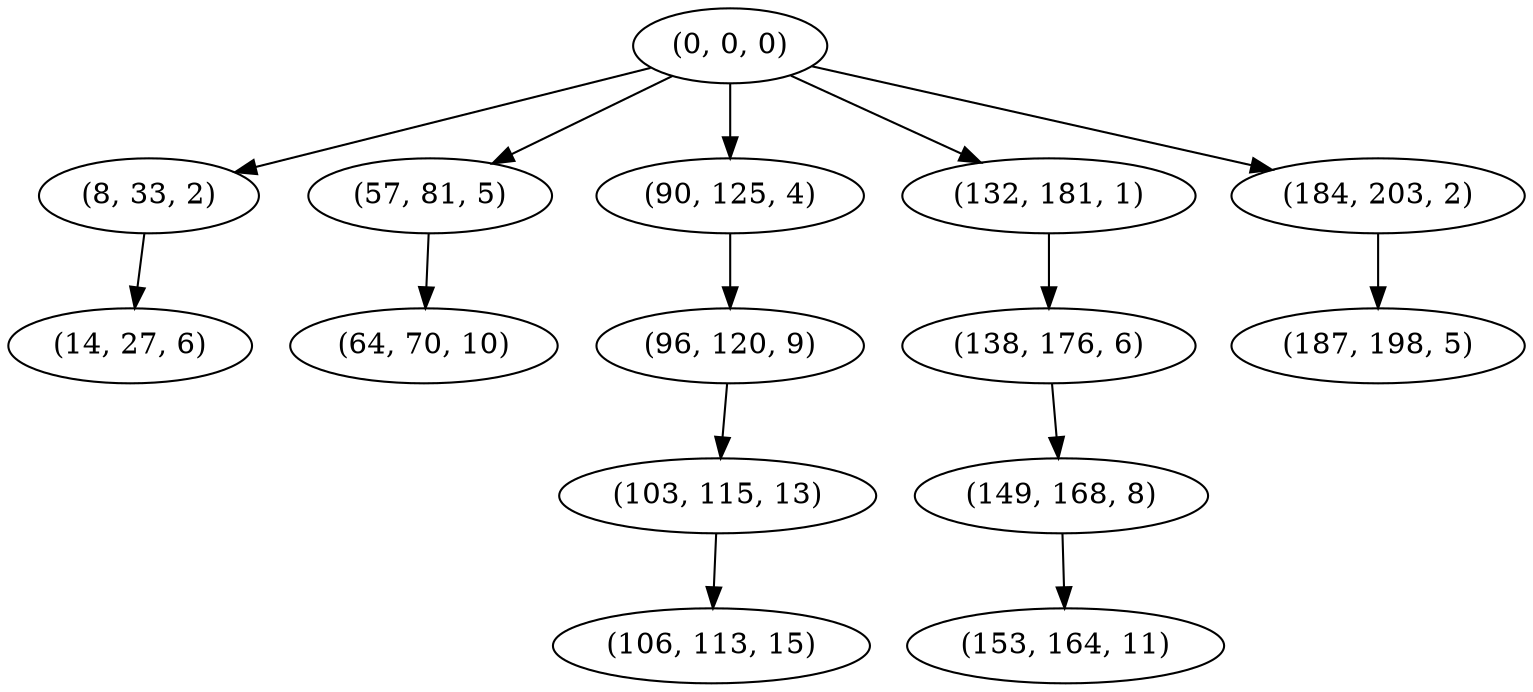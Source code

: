 digraph tree {
    "(0, 0, 0)";
    "(8, 33, 2)";
    "(14, 27, 6)";
    "(57, 81, 5)";
    "(64, 70, 10)";
    "(90, 125, 4)";
    "(96, 120, 9)";
    "(103, 115, 13)";
    "(106, 113, 15)";
    "(132, 181, 1)";
    "(138, 176, 6)";
    "(149, 168, 8)";
    "(153, 164, 11)";
    "(184, 203, 2)";
    "(187, 198, 5)";
    "(0, 0, 0)" -> "(8, 33, 2)";
    "(0, 0, 0)" -> "(57, 81, 5)";
    "(0, 0, 0)" -> "(90, 125, 4)";
    "(0, 0, 0)" -> "(132, 181, 1)";
    "(0, 0, 0)" -> "(184, 203, 2)";
    "(8, 33, 2)" -> "(14, 27, 6)";
    "(57, 81, 5)" -> "(64, 70, 10)";
    "(90, 125, 4)" -> "(96, 120, 9)";
    "(96, 120, 9)" -> "(103, 115, 13)";
    "(103, 115, 13)" -> "(106, 113, 15)";
    "(132, 181, 1)" -> "(138, 176, 6)";
    "(138, 176, 6)" -> "(149, 168, 8)";
    "(149, 168, 8)" -> "(153, 164, 11)";
    "(184, 203, 2)" -> "(187, 198, 5)";
}
